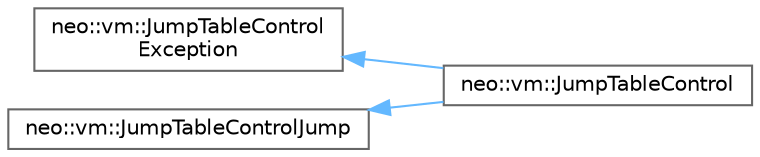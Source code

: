 digraph "Graphical Class Hierarchy"
{
 // LATEX_PDF_SIZE
  bgcolor="transparent";
  edge [fontname=Helvetica,fontsize=10,labelfontname=Helvetica,labelfontsize=10];
  node [fontname=Helvetica,fontsize=10,shape=box,height=0.2,width=0.4];
  rankdir="LR";
  Node0 [id="Node000000",label="neo::vm::JumpTableControl\lException",height=0.2,width=0.4,color="grey40", fillcolor="white", style="filled",URL="$classneo_1_1vm_1_1_jump_table_control_exception.html",tooltip="Exception handling-related control flow opcode handlers for the JumpTable."];
  Node0 -> Node1 [id="edge308_Node000000_Node000001",dir="back",color="steelblue1",style="solid",tooltip=" "];
  Node1 [id="Node000001",label="neo::vm::JumpTableControl",height=0.2,width=0.4,color="grey40", fillcolor="white", style="filled",URL="$classneo_1_1vm_1_1_jump_table_control.html",tooltip=" "];
  Node2 [id="Node000002",label="neo::vm::JumpTableControlJump",height=0.2,width=0.4,color="grey40", fillcolor="white", style="filled",URL="$classneo_1_1vm_1_1_jump_table_control_jump.html",tooltip="Jump-related control flow opcode handlers for the JumpTable."];
  Node2 -> Node1 [id="edge309_Node000002_Node000001",dir="back",color="steelblue1",style="solid",tooltip=" "];
}
